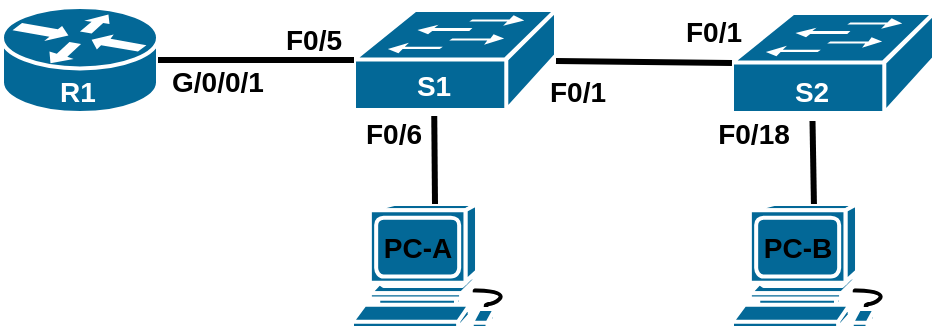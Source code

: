 <mxfile version="25.0.2">
  <diagram name="Страница — 1" id="Og2O6v1_8cmMjE4YKY-o">
    <mxGraphModel dx="768" dy="512" grid="1" gridSize="10" guides="1" tooltips="1" connect="1" arrows="1" fold="1" page="1" pageScale="1" pageWidth="827" pageHeight="1169" math="0" shadow="0">
      <root>
        <mxCell id="0" />
        <mxCell id="1" parent="0" />
        <mxCell id="f9OrkrOD7GsaYfjVP4bd-7" value="" style="group" parent="1" vertex="1" connectable="0">
          <mxGeometry x="259" y="390" width="83" height="62" as="geometry" />
        </mxCell>
        <mxCell id="f9OrkrOD7GsaYfjVP4bd-1" value="" style="shape=mxgraph.cisco.computers_and_peripherals.workstation;sketch=0;html=1;pointerEvents=1;dashed=0;fillColor=#036897;strokeColor=#ffffff;strokeWidth=2;verticalLabelPosition=bottom;verticalAlign=top;align=center;outlineConnect=0;" parent="f9OrkrOD7GsaYfjVP4bd-7" vertex="1">
          <mxGeometry width="83" height="62" as="geometry" />
        </mxCell>
        <mxCell id="f9OrkrOD7GsaYfjVP4bd-6" value="&lt;b&gt;&lt;font style=&quot;font-size: 14px;&quot;&gt;PC-A&lt;/font&gt;&lt;/b&gt;" style="text;html=1;align=center;verticalAlign=middle;whiteSpace=wrap;rounded=0;" parent="f9OrkrOD7GsaYfjVP4bd-7" vertex="1">
          <mxGeometry x="3" y="7" width="60" height="30" as="geometry" />
        </mxCell>
        <mxCell id="f9OrkrOD7GsaYfjVP4bd-9" value="" style="group" parent="1" vertex="1" connectable="0">
          <mxGeometry x="449" y="295.5" width="101" height="53" as="geometry" />
        </mxCell>
        <mxCell id="f9OrkrOD7GsaYfjVP4bd-2" value="" style="shape=mxgraph.cisco.switches.workgroup_switch;sketch=0;html=1;pointerEvents=1;dashed=0;fillColor=#036897;strokeColor=#ffffff;strokeWidth=2;verticalLabelPosition=bottom;verticalAlign=top;align=center;outlineConnect=0;" parent="f9OrkrOD7GsaYfjVP4bd-9" vertex="1">
          <mxGeometry y="-1" width="101" height="50" as="geometry" />
        </mxCell>
        <mxCell id="f9OrkrOD7GsaYfjVP4bd-8" value="&lt;b&gt;&lt;font color=&quot;#ffffff&quot; style=&quot;font-size: 14px;&quot;&gt;S2&lt;/font&gt;&lt;/b&gt;" style="text;html=1;align=center;verticalAlign=middle;whiteSpace=wrap;rounded=0;" parent="f9OrkrOD7GsaYfjVP4bd-9" vertex="1">
          <mxGeometry x="10" y="23" width="60" height="30" as="geometry" />
        </mxCell>
        <mxCell id="f9OrkrOD7GsaYfjVP4bd-11" value="" style="group" parent="1" vertex="1" connectable="0">
          <mxGeometry x="84" y="291.5" width="78" height="57" as="geometry" />
        </mxCell>
        <mxCell id="f9OrkrOD7GsaYfjVP4bd-3" value="" style="shape=mxgraph.cisco.routers.router;sketch=0;html=1;pointerEvents=1;dashed=0;fillColor=#036897;strokeColor=#ffffff;strokeWidth=2;verticalLabelPosition=bottom;verticalAlign=top;align=center;outlineConnect=0;" parent="f9OrkrOD7GsaYfjVP4bd-11" vertex="1">
          <mxGeometry width="78" height="53" as="geometry" />
        </mxCell>
        <mxCell id="f9OrkrOD7GsaYfjVP4bd-10" value="&lt;b&gt;&lt;font color=&quot;#ffffff&quot; style=&quot;font-size: 14px;&quot;&gt;R1&lt;/font&gt;&lt;/b&gt;" style="text;html=1;align=center;verticalAlign=middle;whiteSpace=wrap;rounded=0;" parent="f9OrkrOD7GsaYfjVP4bd-11" vertex="1">
          <mxGeometry x="8" y="27" width="60" height="30" as="geometry" />
        </mxCell>
        <mxCell id="f9OrkrOD7GsaYfjVP4bd-13" value="&lt;b&gt;&lt;font style=&quot;font-size: 14px;&quot;&gt;F0/6&lt;/font&gt;&lt;/b&gt;" style="text;html=1;align=center;verticalAlign=middle;whiteSpace=wrap;rounded=0;" parent="1" vertex="1">
          <mxGeometry x="250" y="340" width="60" height="30" as="geometry" />
        </mxCell>
        <mxCell id="f9OrkrOD7GsaYfjVP4bd-16" value="&lt;b&gt;&lt;font style=&quot;font-size: 14px;&quot;&gt;G/0/0/1&lt;/font&gt;&lt;/b&gt;" style="text;html=1;align=center;verticalAlign=middle;whiteSpace=wrap;rounded=0;" parent="1" vertex="1">
          <mxGeometry x="162" y="312" width="60" height="34" as="geometry" />
        </mxCell>
        <mxCell id="2piaRRsvQxlYRXwN0LXb-1" value="" style="group" vertex="1" connectable="0" parent="1">
          <mxGeometry x="260" y="293" width="101" height="53" as="geometry" />
        </mxCell>
        <mxCell id="2piaRRsvQxlYRXwN0LXb-2" value="" style="shape=mxgraph.cisco.switches.workgroup_switch;sketch=0;html=1;pointerEvents=1;dashed=0;fillColor=#036897;strokeColor=#ffffff;strokeWidth=2;verticalLabelPosition=bottom;verticalAlign=top;align=center;outlineConnect=0;" vertex="1" parent="2piaRRsvQxlYRXwN0LXb-1">
          <mxGeometry width="101" height="50" as="geometry" />
        </mxCell>
        <mxCell id="2piaRRsvQxlYRXwN0LXb-3" value="&lt;b&gt;&lt;font color=&quot;#ffffff&quot; style=&quot;font-size: 14px;&quot;&gt;S1&lt;/font&gt;&lt;/b&gt;" style="text;html=1;align=center;verticalAlign=middle;whiteSpace=wrap;rounded=0;" vertex="1" parent="2piaRRsvQxlYRXwN0LXb-1">
          <mxGeometry x="10" y="23" width="60" height="30" as="geometry" />
        </mxCell>
        <mxCell id="2piaRRsvQxlYRXwN0LXb-13" value="" style="group" vertex="1" connectable="0" parent="1">
          <mxGeometry x="449" y="390" width="83" height="62" as="geometry" />
        </mxCell>
        <mxCell id="2piaRRsvQxlYRXwN0LXb-14" value="" style="shape=mxgraph.cisco.computers_and_peripherals.workstation;sketch=0;html=1;pointerEvents=1;dashed=0;fillColor=#036897;strokeColor=#ffffff;strokeWidth=2;verticalLabelPosition=bottom;verticalAlign=top;align=center;outlineConnect=0;" vertex="1" parent="2piaRRsvQxlYRXwN0LXb-13">
          <mxGeometry width="83" height="62" as="geometry" />
        </mxCell>
        <mxCell id="2piaRRsvQxlYRXwN0LXb-15" value="&lt;b&gt;&lt;font style=&quot;font-size: 14px;&quot;&gt;PC-B&lt;/font&gt;&lt;/b&gt;" style="text;html=1;align=center;verticalAlign=middle;whiteSpace=wrap;rounded=0;" vertex="1" parent="2piaRRsvQxlYRXwN0LXb-13">
          <mxGeometry x="3" y="7" width="60" height="30" as="geometry" />
        </mxCell>
        <mxCell id="2piaRRsvQxlYRXwN0LXb-4" value="&lt;b&gt;&lt;font style=&quot;font-size: 14px;&quot;&gt;F0/5&lt;/font&gt;&lt;/b&gt;" style="text;html=1;align=center;verticalAlign=middle;whiteSpace=wrap;rounded=0;" vertex="1" parent="1">
          <mxGeometry x="210" y="293" width="60" height="30" as="geometry" />
        </mxCell>
        <mxCell id="2piaRRsvQxlYRXwN0LXb-20" value="&lt;b&gt;&lt;font style=&quot;font-size: 14px;&quot;&gt;F0/1&lt;/font&gt;&lt;/b&gt;" style="text;html=1;align=center;verticalAlign=middle;whiteSpace=wrap;rounded=0;" vertex="1" parent="1">
          <mxGeometry x="342" y="318.5" width="60" height="30" as="geometry" />
        </mxCell>
        <mxCell id="2piaRRsvQxlYRXwN0LXb-21" value="&lt;b&gt;&lt;font style=&quot;font-size: 14px;&quot;&gt;F0/18&lt;/font&gt;&lt;/b&gt;" style="text;html=1;align=center;verticalAlign=middle;whiteSpace=wrap;rounded=0;" vertex="1" parent="1">
          <mxGeometry x="430" y="340" width="60" height="30" as="geometry" />
        </mxCell>
        <mxCell id="2piaRRsvQxlYRXwN0LXb-24" value="" style="endArrow=none;html=1;rounded=0;entryX=0;entryY=0.5;entryDx=0;entryDy=0;entryPerimeter=0;exitX=1;exitY=0.5;exitDx=0;exitDy=0;exitPerimeter=0;strokeWidth=3;" edge="1" parent="1" source="f9OrkrOD7GsaYfjVP4bd-3" target="2piaRRsvQxlYRXwN0LXb-2">
          <mxGeometry width="50" height="50" relative="1" as="geometry">
            <mxPoint x="180" y="370" as="sourcePoint" />
            <mxPoint x="220" y="305" as="targetPoint" />
          </mxGeometry>
        </mxCell>
        <mxCell id="2piaRRsvQxlYRXwN0LXb-25" value="" style="endArrow=none;html=1;rounded=0;entryX=0.5;entryY=0;entryDx=0;entryDy=0;entryPerimeter=0;strokeWidth=3;" edge="1" parent="1" source="2piaRRsvQxlYRXwN0LXb-3" target="f9OrkrOD7GsaYfjVP4bd-1">
          <mxGeometry width="50" height="50" relative="1" as="geometry">
            <mxPoint x="172" y="378.5" as="sourcePoint" />
            <mxPoint x="270" y="378.5" as="targetPoint" />
          </mxGeometry>
        </mxCell>
        <mxCell id="2piaRRsvQxlYRXwN0LXb-26" value="" style="endArrow=none;html=1;rounded=0;strokeWidth=3;" edge="1" parent="1" source="f9OrkrOD7GsaYfjVP4bd-8" target="2piaRRsvQxlYRXwN0LXb-14">
          <mxGeometry width="50" height="50" relative="1" as="geometry">
            <mxPoint x="489" y="348.5" as="sourcePoint" />
            <mxPoint x="490" y="392.5" as="targetPoint" />
          </mxGeometry>
        </mxCell>
        <mxCell id="2piaRRsvQxlYRXwN0LXb-27" value="" style="endArrow=none;html=1;rounded=0;entryX=0;entryY=0.5;entryDx=0;entryDy=0;entryPerimeter=0;strokeWidth=3;" edge="1" parent="1" source="2piaRRsvQxlYRXwN0LXb-2" target="f9OrkrOD7GsaYfjVP4bd-2">
          <mxGeometry width="50" height="50" relative="1" as="geometry">
            <mxPoint x="400" y="260" as="sourcePoint" />
            <mxPoint x="498" y="260" as="targetPoint" />
          </mxGeometry>
        </mxCell>
        <mxCell id="f9OrkrOD7GsaYfjVP4bd-12" value="&lt;b&gt;&lt;font style=&quot;font-size: 14px;&quot;&gt;F0/1&lt;/font&gt;&lt;/b&gt;" style="text;html=1;align=center;verticalAlign=middle;whiteSpace=wrap;rounded=0;" parent="1" vertex="1">
          <mxGeometry x="410" y="288.5" width="60" height="30" as="geometry" />
        </mxCell>
      </root>
    </mxGraphModel>
  </diagram>
</mxfile>
